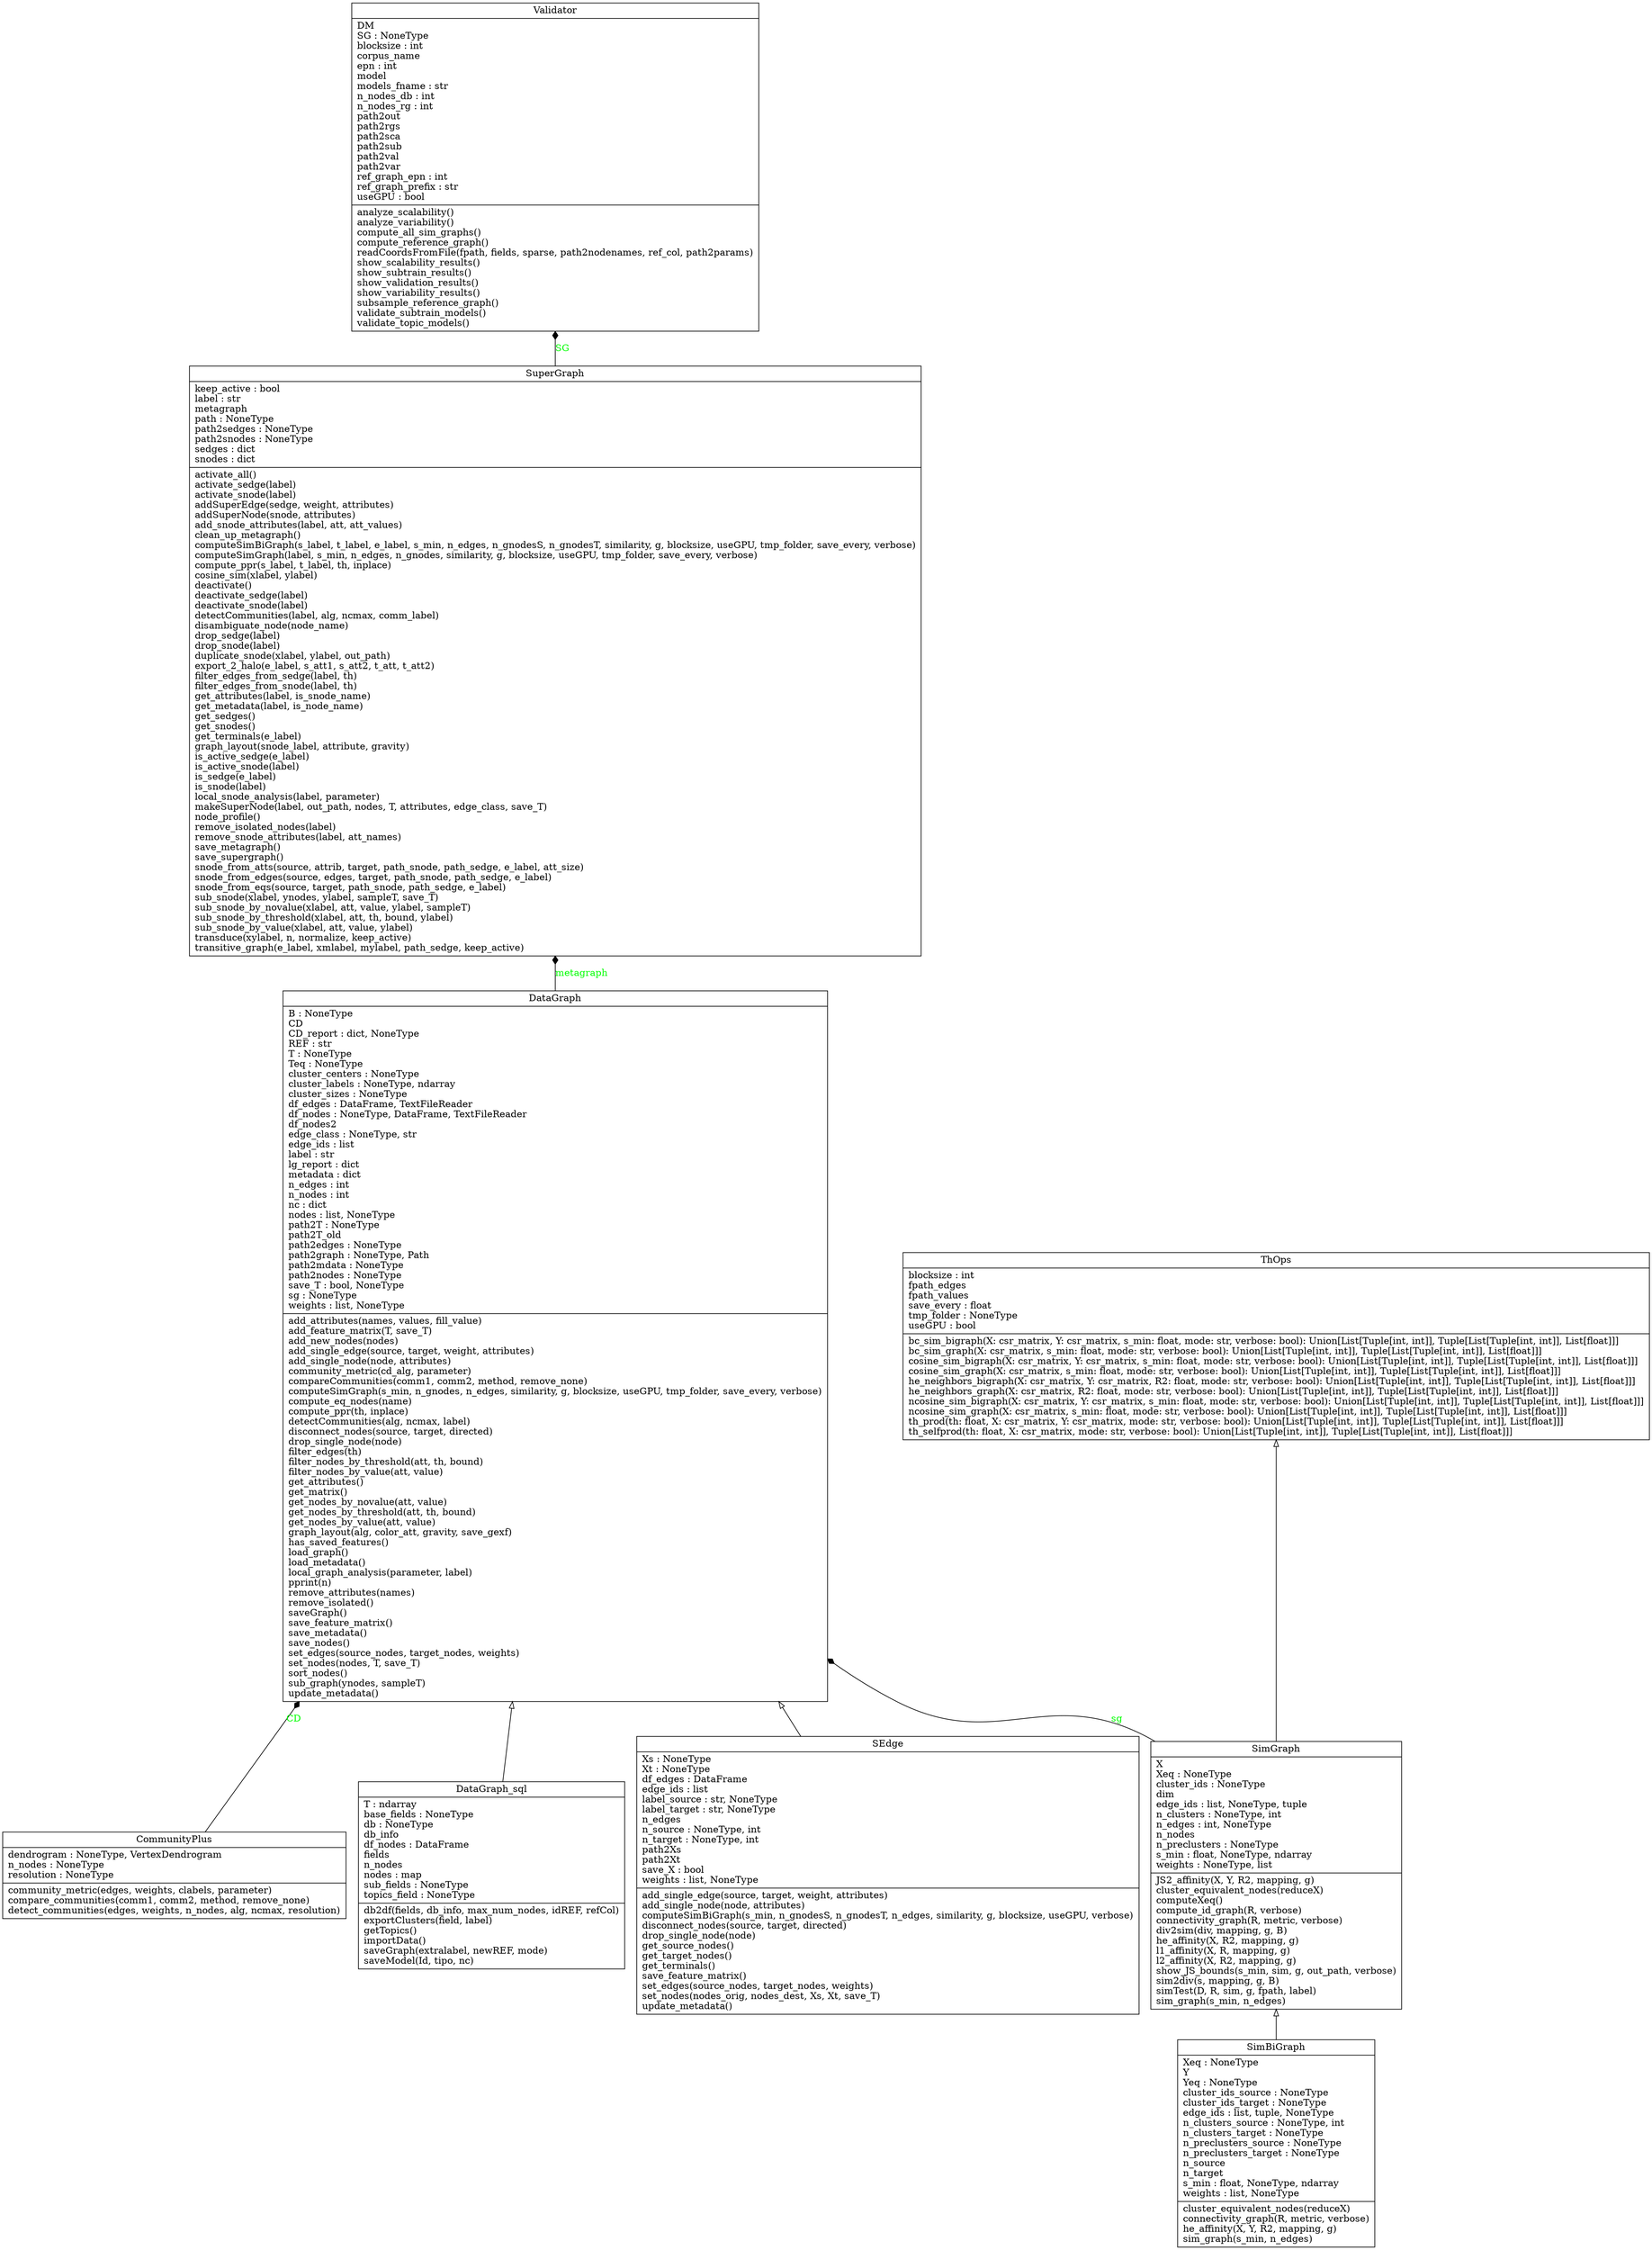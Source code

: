 digraph "classes" {
charset="utf-8"
rankdir=BT
"3" [label="{CommunityPlus|dendrogram : NoneType, VertexDendrogram\ln_nodes : NoneType\lresolution : NoneType\l|community_metric(edges, weights, clabels, parameter)\lcompare_communities(comm1, comm2, method, remove_none)\ldetect_communities(edges, weights, n_nodes, alg, ncmax, resolution)\l}", shape="record"];
"6" [label="{DataGraph|B : NoneType\lCD\lCD_report : dict, NoneType\lREF : str\lT : NoneType\lTeq : NoneType\lcluster_centers : NoneType\lcluster_labels : NoneType, ndarray\lcluster_sizes : NoneType\ldf_edges : DataFrame, TextFileReader\ldf_nodes : NoneType, DataFrame, TextFileReader\ldf_nodes2\ledge_class : NoneType, str\ledge_ids : list\llabel : str\llg_report : dict\lmetadata : dict\ln_edges : int\ln_nodes : int\lnc : dict\lnodes : list, NoneType\lpath2T : NoneType\lpath2T_old\lpath2edges : NoneType\lpath2graph : NoneType, Path\lpath2mdata : NoneType\lpath2nodes : NoneType\lsave_T : bool, NoneType\lsg : NoneType\lweights : list, NoneType\l|add_attributes(names, values, fill_value)\ladd_feature_matrix(T, save_T)\ladd_new_nodes(nodes)\ladd_single_edge(source, target, weight, attributes)\ladd_single_node(node, attributes)\lcommunity_metric(cd_alg, parameter)\lcompareCommunities(comm1, comm2, method, remove_none)\lcomputeSimGraph(s_min, n_gnodes, n_edges, similarity, g, blocksize, useGPU, tmp_folder, save_every, verbose)\lcompute_eq_nodes(name)\lcompute_ppr(th, inplace)\ldetectCommunities(alg, ncmax, label)\ldisconnect_nodes(source, target, directed)\ldrop_single_node(node)\lfilter_edges(th)\lfilter_nodes_by_threshold(att, th, bound)\lfilter_nodes_by_value(att, value)\lget_attributes()\lget_matrix()\lget_nodes_by_novalue(att, value)\lget_nodes_by_threshold(att, th, bound)\lget_nodes_by_value(att, value)\lgraph_layout(alg, color_att, gravity, save_gexf)\lhas_saved_features()\lload_graph()\lload_metadata()\llocal_graph_analysis(parameter, label)\lpprint(n)\lremove_attributes(names)\lremove_isolated()\lsaveGraph()\lsave_feature_matrix()\lsave_metadata()\lsave_nodes()\lset_edges(source_nodes, target_nodes, weights)\lset_nodes(nodes, T, save_T)\lsort_nodes()\lsub_graph(ynodes, sampleT)\lupdate_metadata()\l}", shape="record"];
"7" [label="{DataGraph_sql|T : ndarray\lbase_fields : NoneType\ldb : NoneType\ldb_info\ldf_nodes : DataFrame\lfields\ln_nodes\lnodes : map\lsub_fields : NoneType\ltopics_field : NoneType\l|db2df(fields, db_info, max_num_nodes, idREF, refCol)\lexportClusters(field, label)\lgetTopics()\limportData()\lsaveGraph(extralabel, newREF, mode)\lsaveModel(Id, tipo, nc)\l}", shape="record"];
"18" [label="{SEdge|Xs : NoneType\lXt : NoneType\ldf_edges : DataFrame\ledge_ids : list\llabel_source : str, NoneType\llabel_target : str, NoneType\ln_edges\ln_source : NoneType, int\ln_target : NoneType, int\lpath2Xs\lpath2Xt\lsave_X : bool\lweights : list, NoneType\l|add_single_edge(source, target, weight, attributes)\ladd_single_node(node, attributes)\lcomputeSimBiGraph(s_min, n_gnodesS, n_gnodesT, n_edges, similarity, g, blocksize, useGPU, verbose)\ldisconnect_nodes(source, target, directed)\ldrop_single_node(node)\lget_source_nodes()\lget_target_nodes()\lget_terminals()\lsave_feature_matrix()\lset_edges(source_nodes, target_nodes, weights)\lset_nodes(nodes_orig, nodes_dest, Xs, Xt, save_T)\lupdate_metadata()\l}", shape="record"];
"20" [label="{SimBiGraph|Xeq : NoneType\lY\lYeq : NoneType\lcluster_ids_source : NoneType\lcluster_ids_target : NoneType\ledge_ids : list, tuple, NoneType\ln_clusters_source : NoneType, int\ln_clusters_target : NoneType\ln_preclusters_source : NoneType\ln_preclusters_target : NoneType\ln_source\ln_target\ls_min : float, NoneType, ndarray\lweights : list, NoneType\l|cluster_equivalent_nodes(reduceX)\lconnectivity_graph(R, metric, verbose)\lhe_affinity(X, Y, R2, mapping, g)\lsim_graph(s_min, n_edges)\l}", shape="record"];
"21" [label="{SimGraph|X\lXeq : NoneType\lcluster_ids : NoneType\ldim\ledge_ids : list, NoneType, tuple\ln_clusters : NoneType, int\ln_edges : int, NoneType\ln_nodes\ln_preclusters : NoneType\ls_min : float, NoneType, ndarray\lweights : NoneType, list\l|JS2_affinity(X, Y, R2, mapping, g)\lcluster_equivalent_nodes(reduceX)\lcomputeXeq()\lcompute_id_graph(R, verbose)\lconnectivity_graph(R, metric, verbose)\ldiv2sim(div, mapping, g, B)\lhe_affinity(X, R2, mapping, g)\ll1_affinity(X, R, mapping, g)\ll2_affinity(X, R2, mapping, g)\lshow_JS_bounds(s_min, sim, g, out_path, verbose)\lsim2div(s, mapping, g, B)\lsimTest(D, R, sim, g, fpath, label)\lsim_graph(s_min, n_edges)\l}", shape="record"];
"23" [label="{SuperGraph|keep_active : bool\llabel : str\lmetagraph\lpath : NoneType\lpath2sedges : NoneType\lpath2snodes : NoneType\lsedges : dict\lsnodes : dict\l|activate_all()\lactivate_sedge(label)\lactivate_snode(label)\laddSuperEdge(sedge, weight, attributes)\laddSuperNode(snode, attributes)\ladd_snode_attributes(label, att, att_values)\lclean_up_metagraph()\lcomputeSimBiGraph(s_label, t_label, e_label, s_min, n_edges, n_gnodesS, n_gnodesT, similarity, g, blocksize, useGPU, tmp_folder, save_every, verbose)\lcomputeSimGraph(label, s_min, n_edges, n_gnodes, similarity, g, blocksize, useGPU, tmp_folder, save_every, verbose)\lcompute_ppr(s_label, t_label, th, inplace)\lcosine_sim(xlabel, ylabel)\ldeactivate()\ldeactivate_sedge(label)\ldeactivate_snode(label)\ldetectCommunities(label, alg, ncmax, comm_label)\ldisambiguate_node(node_name)\ldrop_sedge(label)\ldrop_snode(label)\lduplicate_snode(xlabel, ylabel, out_path)\lexport_2_halo(e_label, s_att1, s_att2, t_att, t_att2)\lfilter_edges_from_sedge(label, th)\lfilter_edges_from_snode(label, th)\lget_attributes(label, is_snode_name)\lget_metadata(label, is_node_name)\lget_sedges()\lget_snodes()\lget_terminals(e_label)\lgraph_layout(snode_label, attribute, gravity)\lis_active_sedge(e_label)\lis_active_snode(label)\lis_sedge(e_label)\lis_snode(label)\llocal_snode_analysis(label, parameter)\lmakeSuperNode(label, out_path, nodes, T, attributes, edge_class, save_T)\lnode_profile()\lremove_isolated_nodes(label)\lremove_snode_attributes(label, att_names)\lsave_metagraph()\lsave_supergraph()\lsnode_from_atts(source, attrib, target, path_snode, path_sedge, e_label, att_size)\lsnode_from_edges(source, edges, target, path_snode, path_sedge, e_label)\lsnode_from_eqs(source, target, path_snode, path_sedge, e_label)\lsub_snode(xlabel, ynodes, ylabel, sampleT, save_T)\lsub_snode_by_novalue(xlabel, att, value, ylabel, sampleT)\lsub_snode_by_threshold(xlabel, att, th, bound, ylabel)\lsub_snode_by_value(xlabel, att, value, ylabel)\ltransduce(xylabel, n, normalize, keep_active)\ltransitive_graph(e_label, xmlabel, mylabel, path_sedge, keep_active)\l}", shape="record"];
"24" [label="{ThOps|blocksize : int\lfpath_edges\lfpath_values\lsave_every : float\ltmp_folder : NoneType\luseGPU : bool\l|bc_sim_bigraph(X: csr_matrix, Y: csr_matrix, s_min: float, mode: str, verbose: bool): Union[List[Tuple[int, int]], Tuple[List[Tuple[int, int]], List[float]]]\lbc_sim_graph(X: csr_matrix, s_min: float, mode: str, verbose: bool): Union[List[Tuple[int, int]], Tuple[List[Tuple[int, int]], List[float]]]\lcosine_sim_bigraph(X: csr_matrix, Y: csr_matrix, s_min: float, mode: str, verbose: bool): Union[List[Tuple[int, int]], Tuple[List[Tuple[int, int]], List[float]]]\lcosine_sim_graph(X: csr_matrix, s_min: float, mode: str, verbose: bool): Union[List[Tuple[int, int]], Tuple[List[Tuple[int, int]], List[float]]]\lhe_neighbors_bigraph(X: csr_matrix, Y: csr_matrix, R2: float, mode: str, verbose: bool): Union[List[Tuple[int, int]], Tuple[List[Tuple[int, int]], List[float]]]\lhe_neighbors_graph(X: csr_matrix, R2: float, mode: str, verbose: bool): Union[List[Tuple[int, int]], Tuple[List[Tuple[int, int]], List[float]]]\lncosine_sim_bigraph(X: csr_matrix, Y: csr_matrix, s_min: float, mode: str, verbose: bool): Union[List[Tuple[int, int]], Tuple[List[Tuple[int, int]], List[float]]]\lncosine_sim_graph(X: csr_matrix, s_min: float, mode: str, verbose: bool): Union[List[Tuple[int, int]], Tuple[List[Tuple[int, int]], List[float]]]\lth_prod(th: float, X: csr_matrix, Y: csr_matrix, mode: str, verbose: bool): Union[List[Tuple[int, int]], Tuple[List[Tuple[int, int]], List[float]]]\lth_selfprod(th: float, X: csr_matrix, mode: str, verbose: bool): Union[List[Tuple[int, int]], Tuple[List[Tuple[int, int]], List[float]]]\l}", shape="record"];
"27" [label="{Validator|DM\lSG : NoneType\lblocksize : int\lcorpus_name\lepn : int\lmodel\lmodels_fname : str\ln_nodes_db : int\ln_nodes_rg : int\lpath2out\lpath2rgs\lpath2sca\lpath2sub\lpath2val\lpath2var\lref_graph_epn : int\lref_graph_prefix : str\luseGPU : bool\l|analyze_scalability()\lanalyze_variability()\lcompute_all_sim_graphs()\lcompute_reference_graph()\lreadCoordsFromFile(fpath, fields, sparse, path2nodenames, ref_col, path2params)\lshow_scalability_results()\lshow_subtrain_results()\lshow_validation_results()\lshow_variability_results()\lsubsample_reference_graph()\lvalidate_subtrain_models()\lvalidate_topic_models()\l}", shape="record"];
"7" -> "6" [arrowhead="empty", arrowtail="none"];
"18" -> "6" [arrowhead="empty", arrowtail="none"];
"20" -> "21" [arrowhead="empty", arrowtail="none"];
"21" -> "24" [arrowhead="empty", arrowtail="none"];
"3" -> "6" [arrowhead="diamond", arrowtail="none", fontcolor="green", label="CD", style="solid"];
"6" -> "23" [arrowhead="diamond", arrowtail="none", fontcolor="green", label="metagraph", style="solid"];
"21" -> "6" [arrowhead="diamond", arrowtail="none", fontcolor="green", label="sg", style="solid"];
"23" -> "27" [arrowhead="diamond", arrowtail="none", fontcolor="green", label="SG", style="solid"];
}
